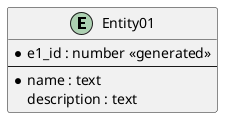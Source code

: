 @startuml



entity "Entity01" as e01 {
  *e1_id : number <<generated>>
  --
  *name : text
  description : text
}






@enduml
